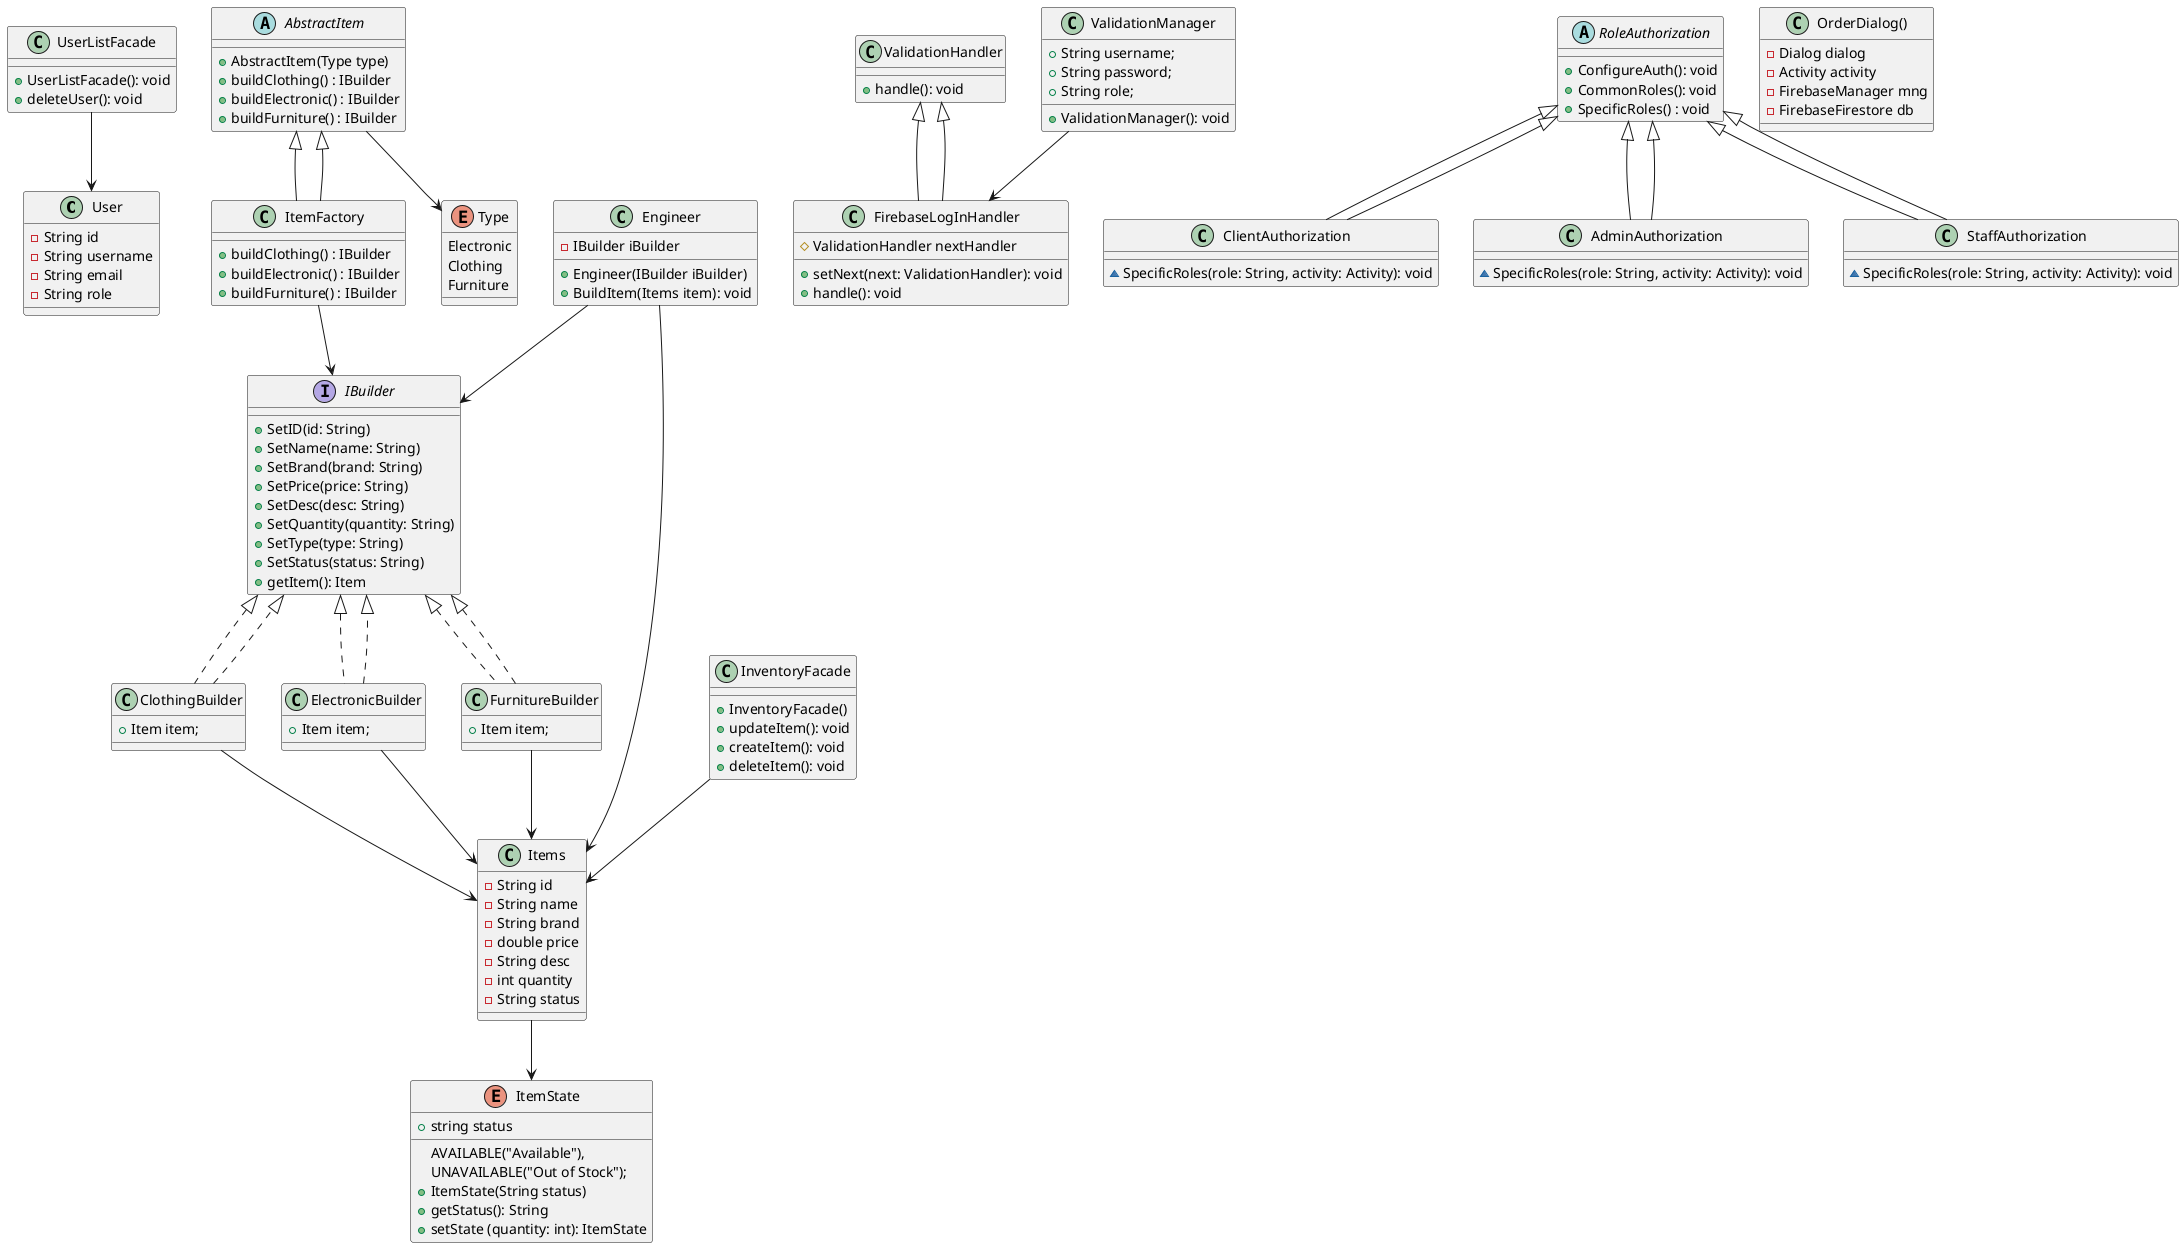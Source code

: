 @startuml
'https://plantuml.com/class-diagram}

'class FirebaseManager {
'    -static FirebaseManager instance
'    -final FirebaseAuth mAuth
'    -final FirebaseFirestore db
'    -FirebaseManager()
'
'    +static synchronized getInstance()
'    +getAuth(): FirebaseAuth
'    +getDb(): FirebaseFirestore
'    +CreateUser(): void
'    +LogInUser(): void
'}

class User {
    -String id
    -String username
    -String email
    -String role
}

abstract class AbstractItem {
    +AbstractItem(Type type)
    +buildClothing() : IBuilder
    +buildElectronic() : IBuilder
    +buildFurniture() : IBuilder
}

class ItemFactory extends AbstractItem {
    +buildClothing() : IBuilder
    +buildElectronic() : IBuilder
    +buildFurniture() : IBuilder
}

enum Type {
    Electronic
    Clothing
    Furniture
}

interface IBuilder {
    +SetID(id: String)
    +SetName(name: String)
    +SetBrand(brand: String)
    +SetPrice(price: String)
    +SetDesc(desc: String)
    +SetQuantity(quantity: String)
    +SetType(type: String)
    +SetStatus(status: String)
    +getItem(): Item
}

class ClothingBuilder implements IBuilder {
    +Item item;
}
class ElectronicBuilder implements IBuilder {
    +Item item;
}
class FurnitureBuilder implements IBuilder {
    +Item item;
}

class Engineer {
    -IBuilder iBuilder

    +Engineer(IBuilder iBuilder)
    +BuildItem(Items item): void
}

class Items {
    -String id
    -String name
    -String brand
    -double price
    -String desc
    -int quantity
    -String status
}

class ValidationHandler {
    +handle(): void
}

class FirebaseLogInHandler extends ValidationHandler {
    #ValidationHandler nextHandler

    +setNext(next: ValidationHandler): void
    +handle(): void
}

class ValidationManager {
    +String username;
    +String password;
    +String role;

    +ValidationManager(): void
}

class InventoryFacade {
    +InventoryFacade()
    +updateItem(): void
    +createItem(): void
    +deleteItem(): void
}

class UserListFacade {
    +UserListFacade(): void
    +deleteUser(): void
}

enum ItemState {
    AVAILABLE("Available"),
    UNAVAILABLE("Out of Stock");

    +string status
    +ItemState(String status)
    +getStatus(): String
    +setState (quantity: int): ItemState
}

abstract class RoleAuthorization {
    +ConfigureAuth(): void
    +CommonRoles(): void
    +SpecificRoles() : void
}

class ClientAuthorization extends RoleAuthorization {
    ~SpecificRoles(role: String, activity: Activity): void
}

class AdminAuthorization extends RoleAuthorization {
    ~SpecificRoles(role: String, activity: Activity): void
}

class StaffAuthorization extends RoleAuthorization {
    ~SpecificRoles(role: String, activity: Activity): void
}

class OrderDialog() {
    -Dialog dialog
    -Activity activity
    -FirebaseManager mng
    -FirebaseFirestore db
}

ItemFactory --|> AbstractItem
FirebaseLogInHandler --|> ValidationHandler
ClientAuthorization --|> RoleAuthorization
AdminAuthorization --|> RoleAuthorization
StaffAuthorization --|> RoleAuthorization

ClothingBuilder ..|> IBuilder
ElectronicBuilder ..|> IBuilder
FurnitureBuilder ..|> IBuilder

Engineer --> IBuilder
Engineer --> Items
ClothingBuilder --> Items
ElectronicBuilder --> Items
FurnitureBuilder --> Items
AbstractItem --> Type
ItemFactory --> IBuilder


ValidationManager --> FirebaseLogInHandler
UserListFacade --> User
InventoryFacade --> Items

Items --> ItemState

@enduml